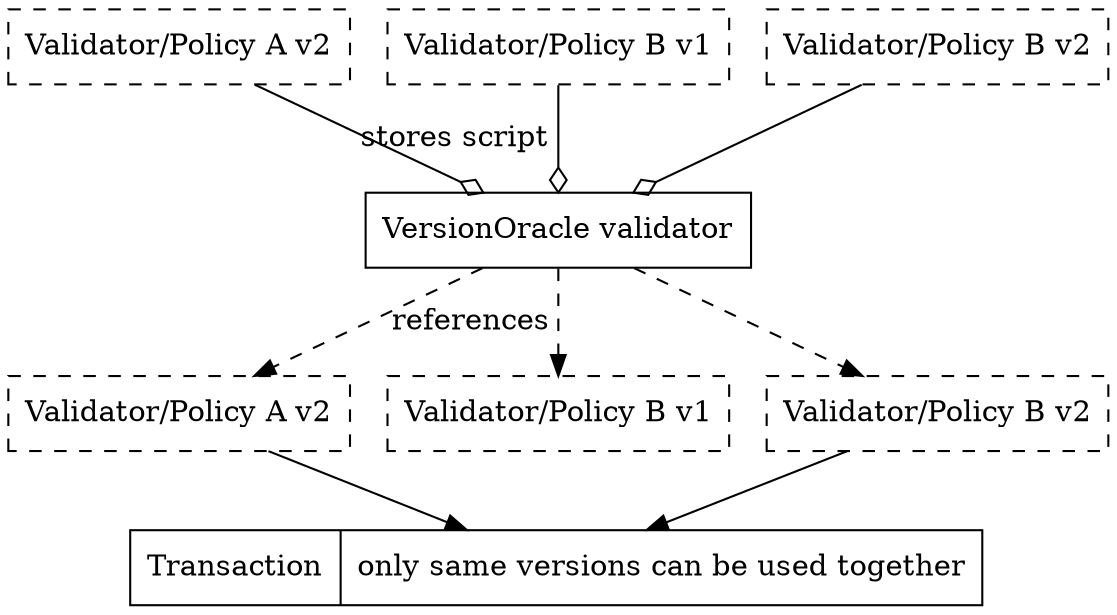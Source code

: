 strict digraph {
  node [shape=record]
  splines=false

  versionOracle [label = "VersionOracle validator"]

  scriptA2 [style = dashed, label = "Validator/Policy A v2"]
  scriptB1 [style = dashed, label = "Validator/Policy B v1"]
  scriptB2 [style = dashed, label = "Validator/Policy B v2"]

  scriptA2_ [style = dashed, label = "Validator/Policy A v2"]
  scriptB1_ [style = dashed, label = "Validator/Policy B v1"]
  scriptB2_ [style = dashed, label = "Validator/Policy B v2"]

  scriptA2 -> versionOracle [arrowhead = ediamond, label = "stores script"]
  scriptB1 -> versionOracle [arrowhead = ediamond]
  scriptB2 -> versionOracle [arrowhead = ediamond]

  versionOracle -> scriptA2_ [style = dashed, label = "references"]
  versionOracle -> scriptB1_ [style = dashed]
  versionOracle -> scriptB2_ [style = dashed]

  tx [shap = diamond, label = "Transaction | only same versions can be used together"]

  scriptA2_ -> tx
  scriptB2_ -> tx
}
